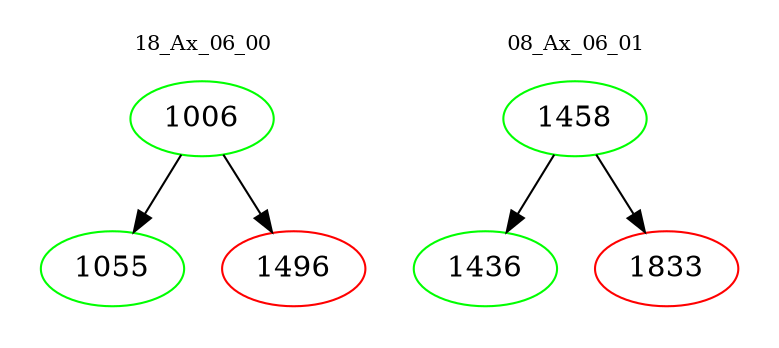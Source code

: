 digraph{
subgraph cluster_0 {
color = white
label = "18_Ax_06_00";
fontsize=10;
T0_1006 [label="1006", color="green"]
T0_1006 -> T0_1055 [color="black"]
T0_1055 [label="1055", color="green"]
T0_1006 -> T0_1496 [color="black"]
T0_1496 [label="1496", color="red"]
}
subgraph cluster_1 {
color = white
label = "08_Ax_06_01";
fontsize=10;
T1_1458 [label="1458", color="green"]
T1_1458 -> T1_1436 [color="black"]
T1_1436 [label="1436", color="green"]
T1_1458 -> T1_1833 [color="black"]
T1_1833 [label="1833", color="red"]
}
}
